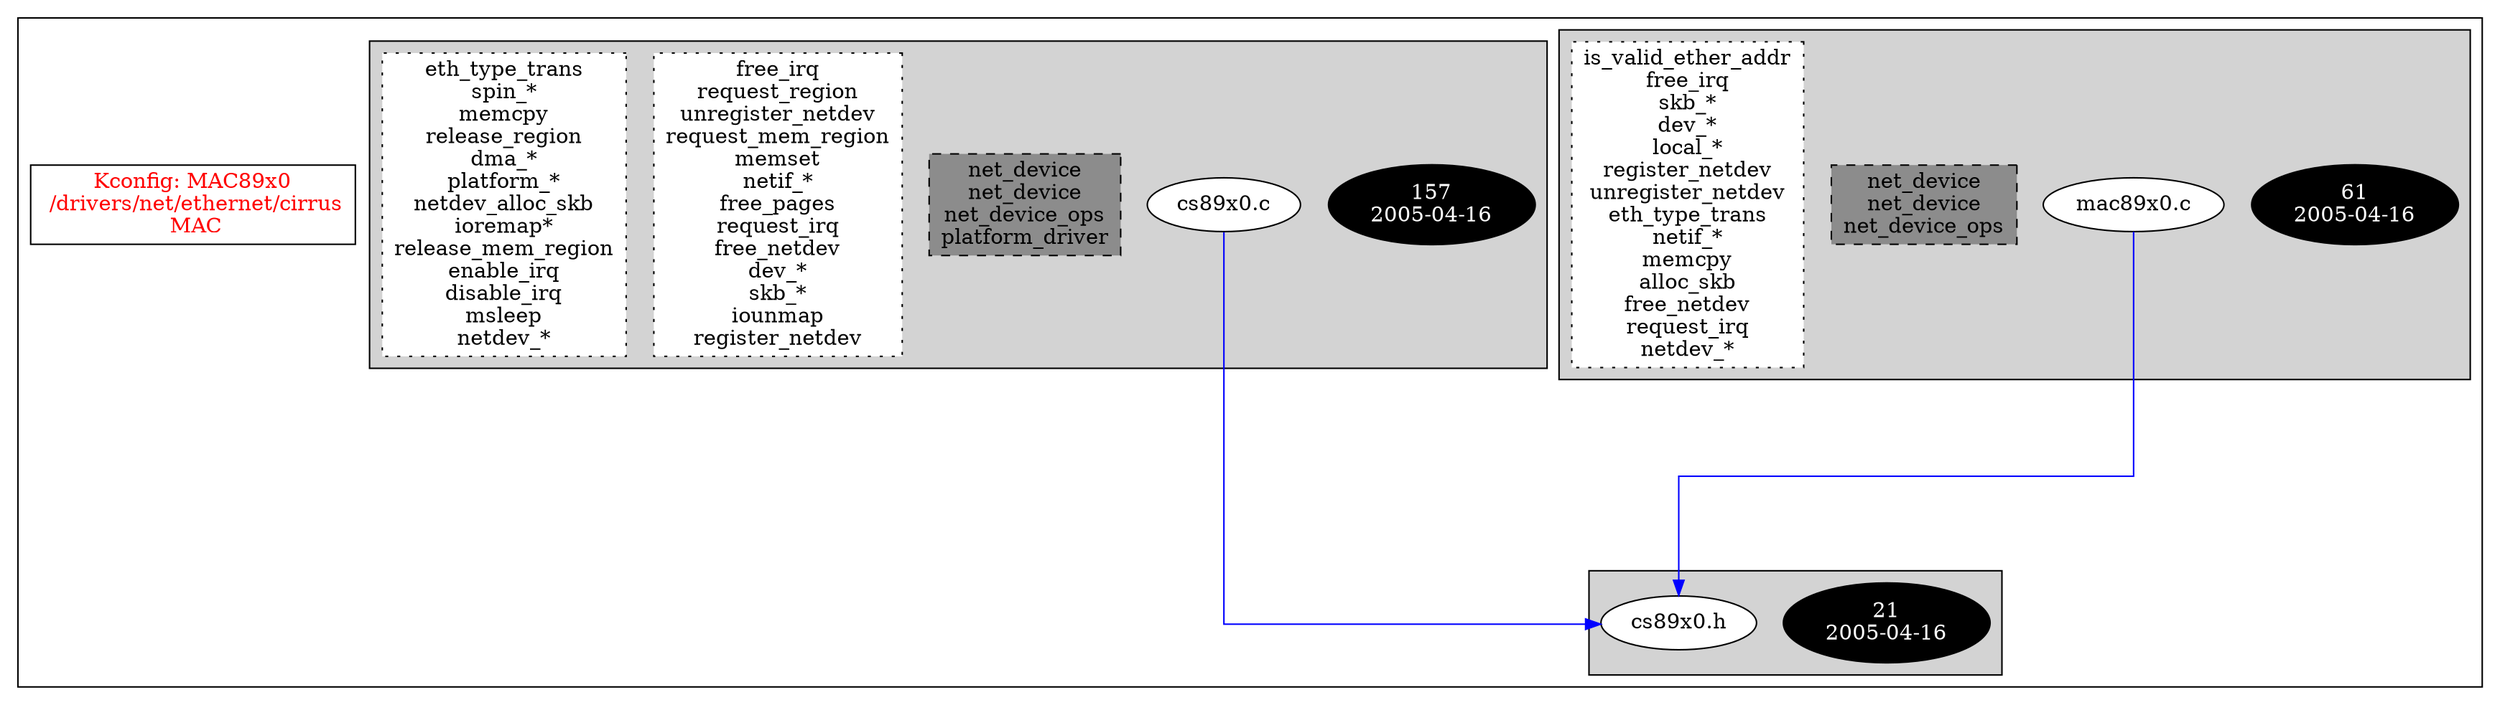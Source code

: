 digraph Driver {
	ranksep=2;
	splines=ortho;
	//Symbol: MAC89x0
	subgraph "cluster_MAC89x0"{
		subgraph "cluster_mac89x0.c" {
			style=filled
			"commit_mac89x0.c" [style=filled, fillcolor=black, fontcolor=white, label="61\n2005-04-16"];
			"mac89x0.c" [style=filled, fillcolor=white, fontcolor=black, label="mac89x0.c\n"];
			"structs-mac89x0.c" [style="filled,dashed" shape=box, fillcolor=grey55, fontcolor=black, label="net_device\nnet_device\nnet_device_ops\n"];
			"funccall0-mac89x0.c" [style="filled,dotted" shape=box, fillcolor=white, fontcolor=black, label="is_valid_ether_addr\nfree_irq\nskb_*\ndev_*\nlocal_*\nregister_netdev\nunregister_netdev\neth_type_trans\nnetif_*\nmemcpy\nalloc_skb\nfree_netdev\nrequest_irq\nnetdev_*\n"];
		}
		subgraph "cluster_cs89x0.h" {
			style=filled
			"commit_cs89x0.h" [style=filled, fillcolor=black, fontcolor=white, label="21\n2005-04-16"];
			"cs89x0.h" [style=filled, fillcolor=white, fontcolor=black, label="cs89x0.h\n"];
		}
		subgraph "cluster_cs89x0.c" {
			style=filled
			"commit_cs89x0.c" [style=filled, fillcolor=black, fontcolor=white, label="157\n2005-04-16"];
			"cs89x0.c" [style=filled, fillcolor=white, fontcolor=black, label="cs89x0.c\n"];
			"structs-cs89x0.c" [style="filled,dashed" shape=box, fillcolor=grey55, fontcolor=black, label="net_device\nnet_device\nnet_device_ops\nplatform_driver\n"];
			"funccall2-cs89x0.c" [style="filled,dotted" shape=box, fillcolor=white, fontcolor=black, label="free_irq\nrequest_region\nunregister_netdev\nrequest_mem_region\nmemset\nnetif_*\nfree_pages\nrequest_irq\nfree_netdev\ndev_*\nskb_*\niounmap\nregister_netdev\n"];
			"funccall1-cs89x0.c" [style="filled,dotted" shape=box, fillcolor=white, fontcolor=black, label="eth_type_trans\nspin_*\nmemcpy\nrelease_region\ndma_*\nplatform_*\nnetdev_alloc_skb\nioremap*\nrelease_mem_region\nenable_irq\ndisable_irq\nmsleep\nnetdev_*\n"];
		}
		"K:MAC89x0" [label="Kconfig: MAC89x0\n /drivers/net/ethernet/cirrus\n  MAC ", shape=box, fontcolor=red];
	}
"mac89x0.c" -> "cs89x0.h"[color=blue];
"cs89x0.c" -> "cs89x0.h"[color=blue];
}
